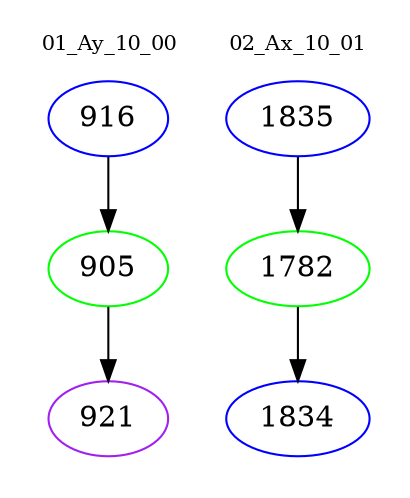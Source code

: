 digraph{
subgraph cluster_0 {
color = white
label = "01_Ay_10_00";
fontsize=10;
T0_916 [label="916", color="blue"]
T0_916 -> T0_905 [color="black"]
T0_905 [label="905", color="green"]
T0_905 -> T0_921 [color="black"]
T0_921 [label="921", color="purple"]
}
subgraph cluster_1 {
color = white
label = "02_Ax_10_01";
fontsize=10;
T1_1835 [label="1835", color="blue"]
T1_1835 -> T1_1782 [color="black"]
T1_1782 [label="1782", color="green"]
T1_1782 -> T1_1834 [color="black"]
T1_1834 [label="1834", color="blue"]
}
}
